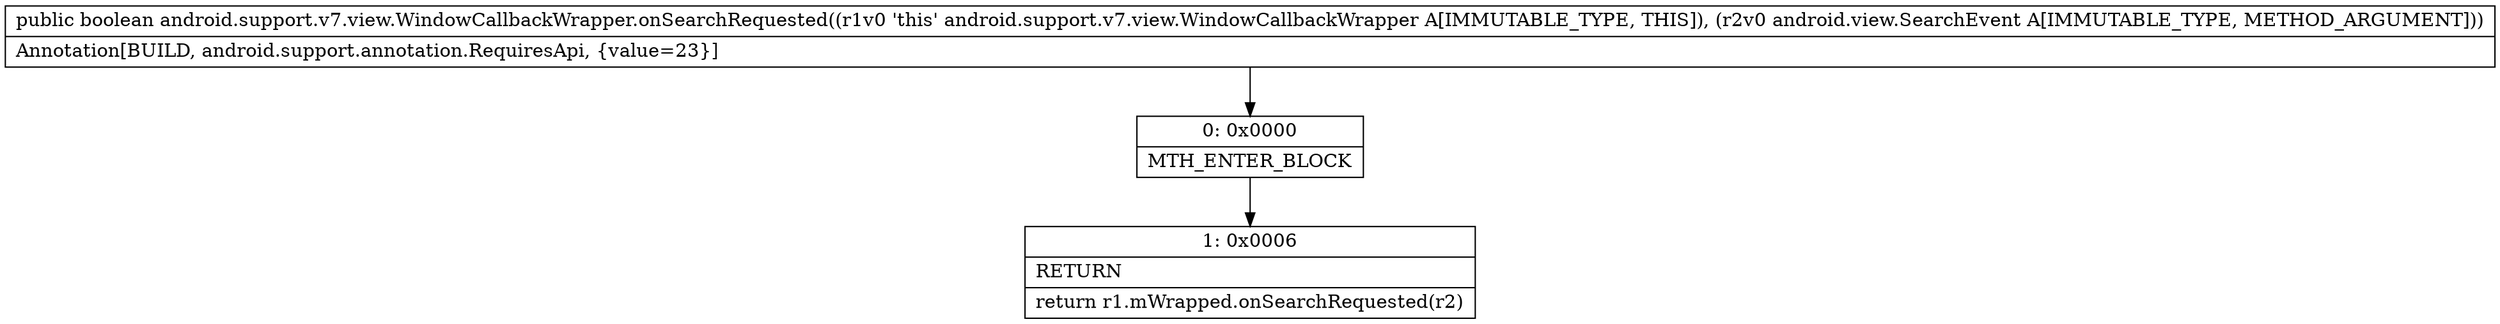 digraph "CFG forandroid.support.v7.view.WindowCallbackWrapper.onSearchRequested(Landroid\/view\/SearchEvent;)Z" {
Node_0 [shape=record,label="{0\:\ 0x0000|MTH_ENTER_BLOCK\l}"];
Node_1 [shape=record,label="{1\:\ 0x0006|RETURN\l|return r1.mWrapped.onSearchRequested(r2)\l}"];
MethodNode[shape=record,label="{public boolean android.support.v7.view.WindowCallbackWrapper.onSearchRequested((r1v0 'this' android.support.v7.view.WindowCallbackWrapper A[IMMUTABLE_TYPE, THIS]), (r2v0 android.view.SearchEvent A[IMMUTABLE_TYPE, METHOD_ARGUMENT]))  | Annotation[BUILD, android.support.annotation.RequiresApi, \{value=23\}]\l}"];
MethodNode -> Node_0;
Node_0 -> Node_1;
}

